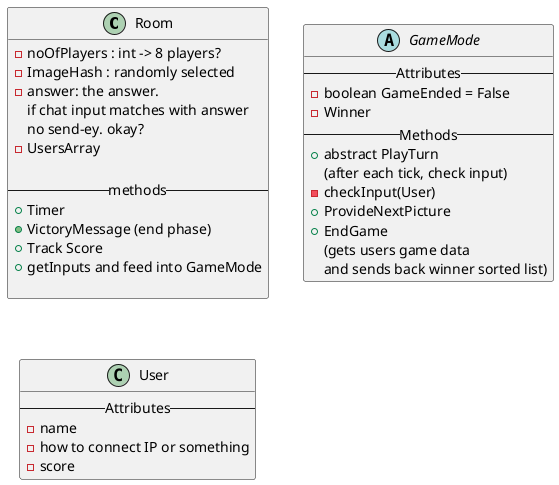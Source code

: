 @startuml
class Room{
    - noOfPlayers : int -> 8 players?
    - ImageHash : randomly selected
    - answer: the answer.
        if chat input matches with answer
        no send-ey. okay?
    - UsersArray

    -- methods --
    + Timer
    + VictoryMessage (end phase)
    + Track Score
    + getInputs and feed into GameMode

}
abstract class GameMode {
    -- Attributes --
    - boolean GameEnded = False
    - Winner
    -- Methods --
    + abstract PlayTurn 
    (after each tick, check input)
    - checkInput(User)
    + ProvideNextPicture
    + EndGame 
    (gets users game data 
    and sends back winner sorted list)
}
class User {
    -- Attributes --
    - name
    - how to connect IP or something
    - score
}
' note left of GameMode::PlayTurn
' Processing the input from user....
' endnote
' note left of GameMode::InputPhase
' Server takes Data Packet 
' Introduction of TickRate
' Stores it in Server queue
' endnote 
@enduml
